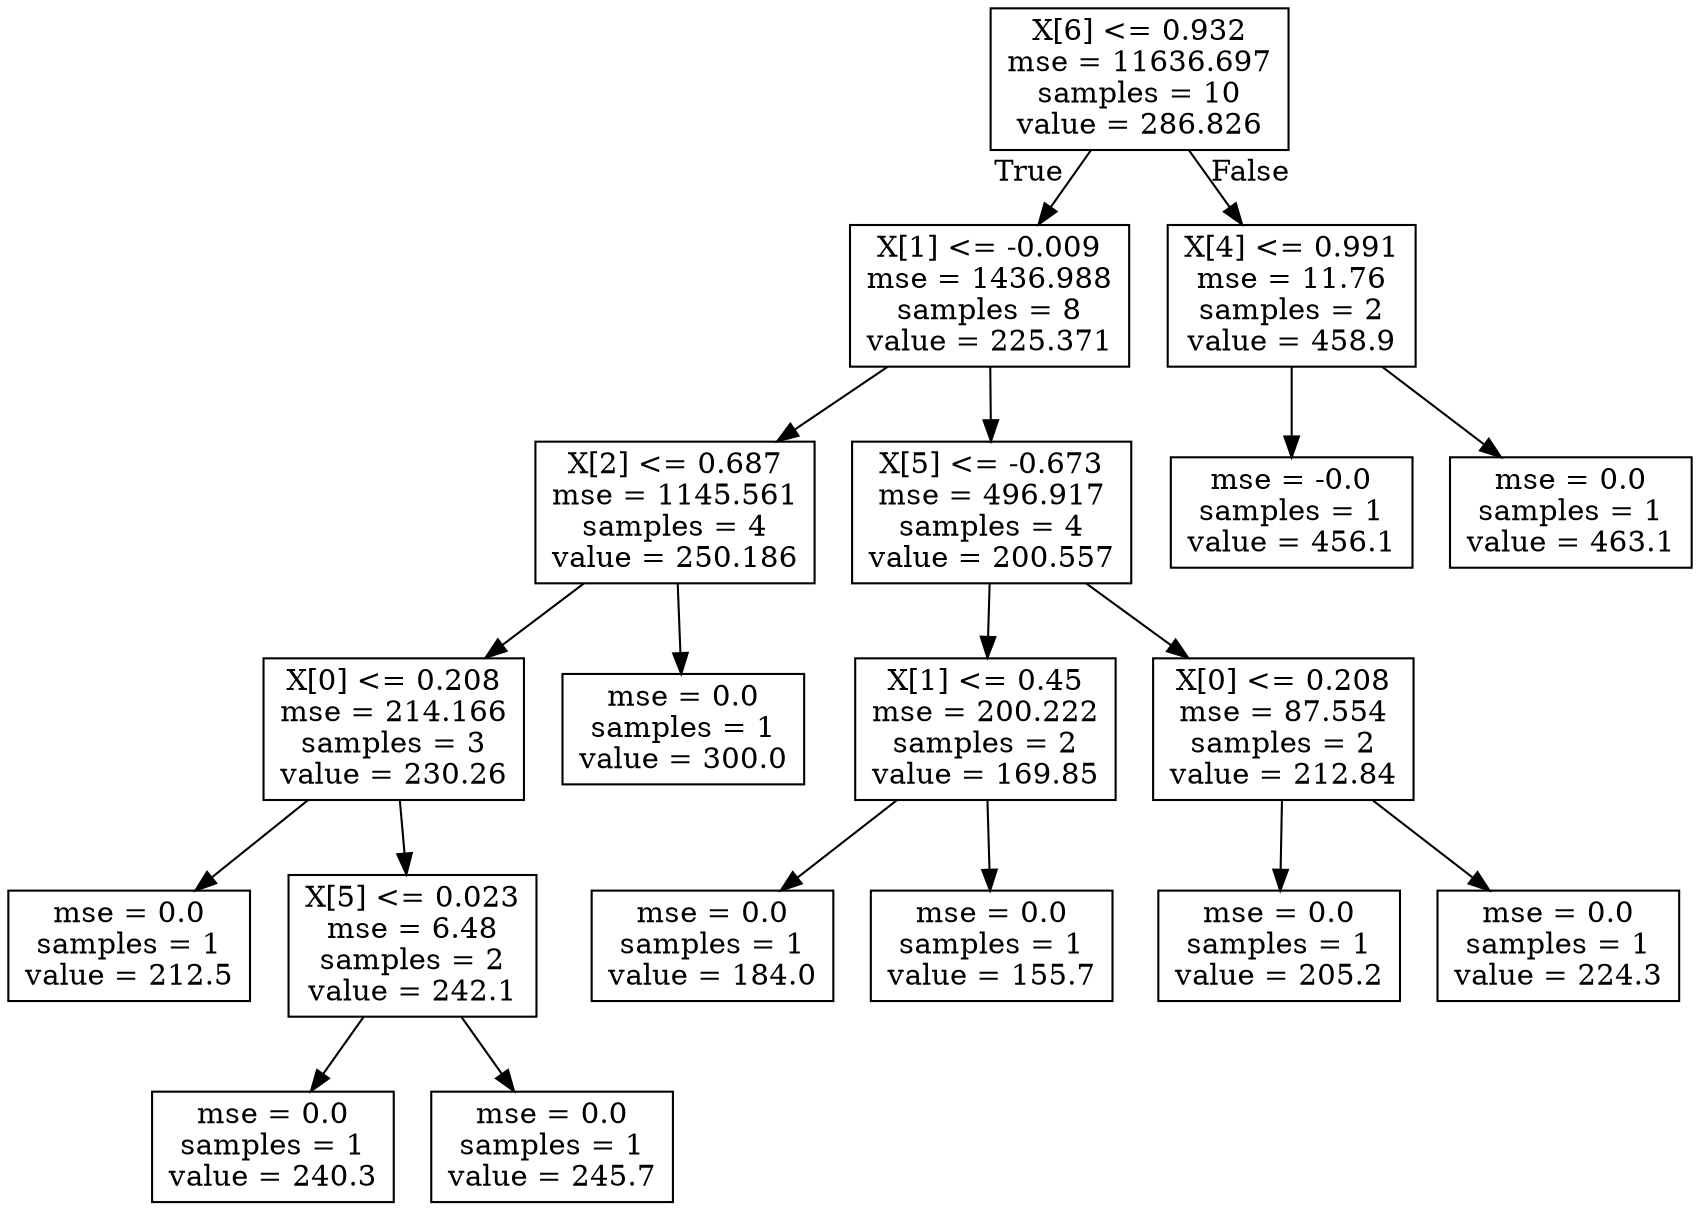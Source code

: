 digraph Tree {
node [shape=box] ;
0 [label="X[6] <= 0.932\nmse = 11636.697\nsamples = 10\nvalue = 286.826"] ;
1 [label="X[1] <= -0.009\nmse = 1436.988\nsamples = 8\nvalue = 225.371"] ;
0 -> 1 [labeldistance=2.5, labelangle=45, headlabel="True"] ;
2 [label="X[2] <= 0.687\nmse = 1145.561\nsamples = 4\nvalue = 250.186"] ;
1 -> 2 ;
3 [label="X[0] <= 0.208\nmse = 214.166\nsamples = 3\nvalue = 230.26"] ;
2 -> 3 ;
4 [label="mse = 0.0\nsamples = 1\nvalue = 212.5"] ;
3 -> 4 ;
5 [label="X[5] <= 0.023\nmse = 6.48\nsamples = 2\nvalue = 242.1"] ;
3 -> 5 ;
6 [label="mse = 0.0\nsamples = 1\nvalue = 240.3"] ;
5 -> 6 ;
7 [label="mse = 0.0\nsamples = 1\nvalue = 245.7"] ;
5 -> 7 ;
8 [label="mse = 0.0\nsamples = 1\nvalue = 300.0"] ;
2 -> 8 ;
9 [label="X[5] <= -0.673\nmse = 496.917\nsamples = 4\nvalue = 200.557"] ;
1 -> 9 ;
10 [label="X[1] <= 0.45\nmse = 200.222\nsamples = 2\nvalue = 169.85"] ;
9 -> 10 ;
11 [label="mse = 0.0\nsamples = 1\nvalue = 184.0"] ;
10 -> 11 ;
12 [label="mse = 0.0\nsamples = 1\nvalue = 155.7"] ;
10 -> 12 ;
13 [label="X[0] <= 0.208\nmse = 87.554\nsamples = 2\nvalue = 212.84"] ;
9 -> 13 ;
14 [label="mse = 0.0\nsamples = 1\nvalue = 205.2"] ;
13 -> 14 ;
15 [label="mse = 0.0\nsamples = 1\nvalue = 224.3"] ;
13 -> 15 ;
16 [label="X[4] <= 0.991\nmse = 11.76\nsamples = 2\nvalue = 458.9"] ;
0 -> 16 [labeldistance=2.5, labelangle=-45, headlabel="False"] ;
17 [label="mse = -0.0\nsamples = 1\nvalue = 456.1"] ;
16 -> 17 ;
18 [label="mse = 0.0\nsamples = 1\nvalue = 463.1"] ;
16 -> 18 ;
}